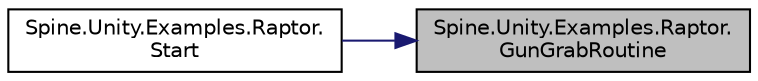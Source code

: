 digraph "Spine.Unity.Examples.Raptor.GunGrabRoutine"
{
 // LATEX_PDF_SIZE
  edge [fontname="Helvetica",fontsize="10",labelfontname="Helvetica",labelfontsize="10"];
  node [fontname="Helvetica",fontsize="10",shape=record];
  rankdir="RL";
  Node1 [label="Spine.Unity.Examples.Raptor.\lGunGrabRoutine",height=0.2,width=0.4,color="black", fillcolor="grey75", style="filled", fontcolor="black",tooltip=" "];
  Node1 -> Node2 [dir="back",color="midnightblue",fontsize="10",style="solid",fontname="Helvetica"];
  Node2 [label="Spine.Unity.Examples.Raptor.\lStart",height=0.2,width=0.4,color="black", fillcolor="white", style="filled",URL="$class_spine_1_1_unity_1_1_examples_1_1_raptor.html#aae357e493b4447b7f86adaf735e366c2",tooltip=" "];
}
